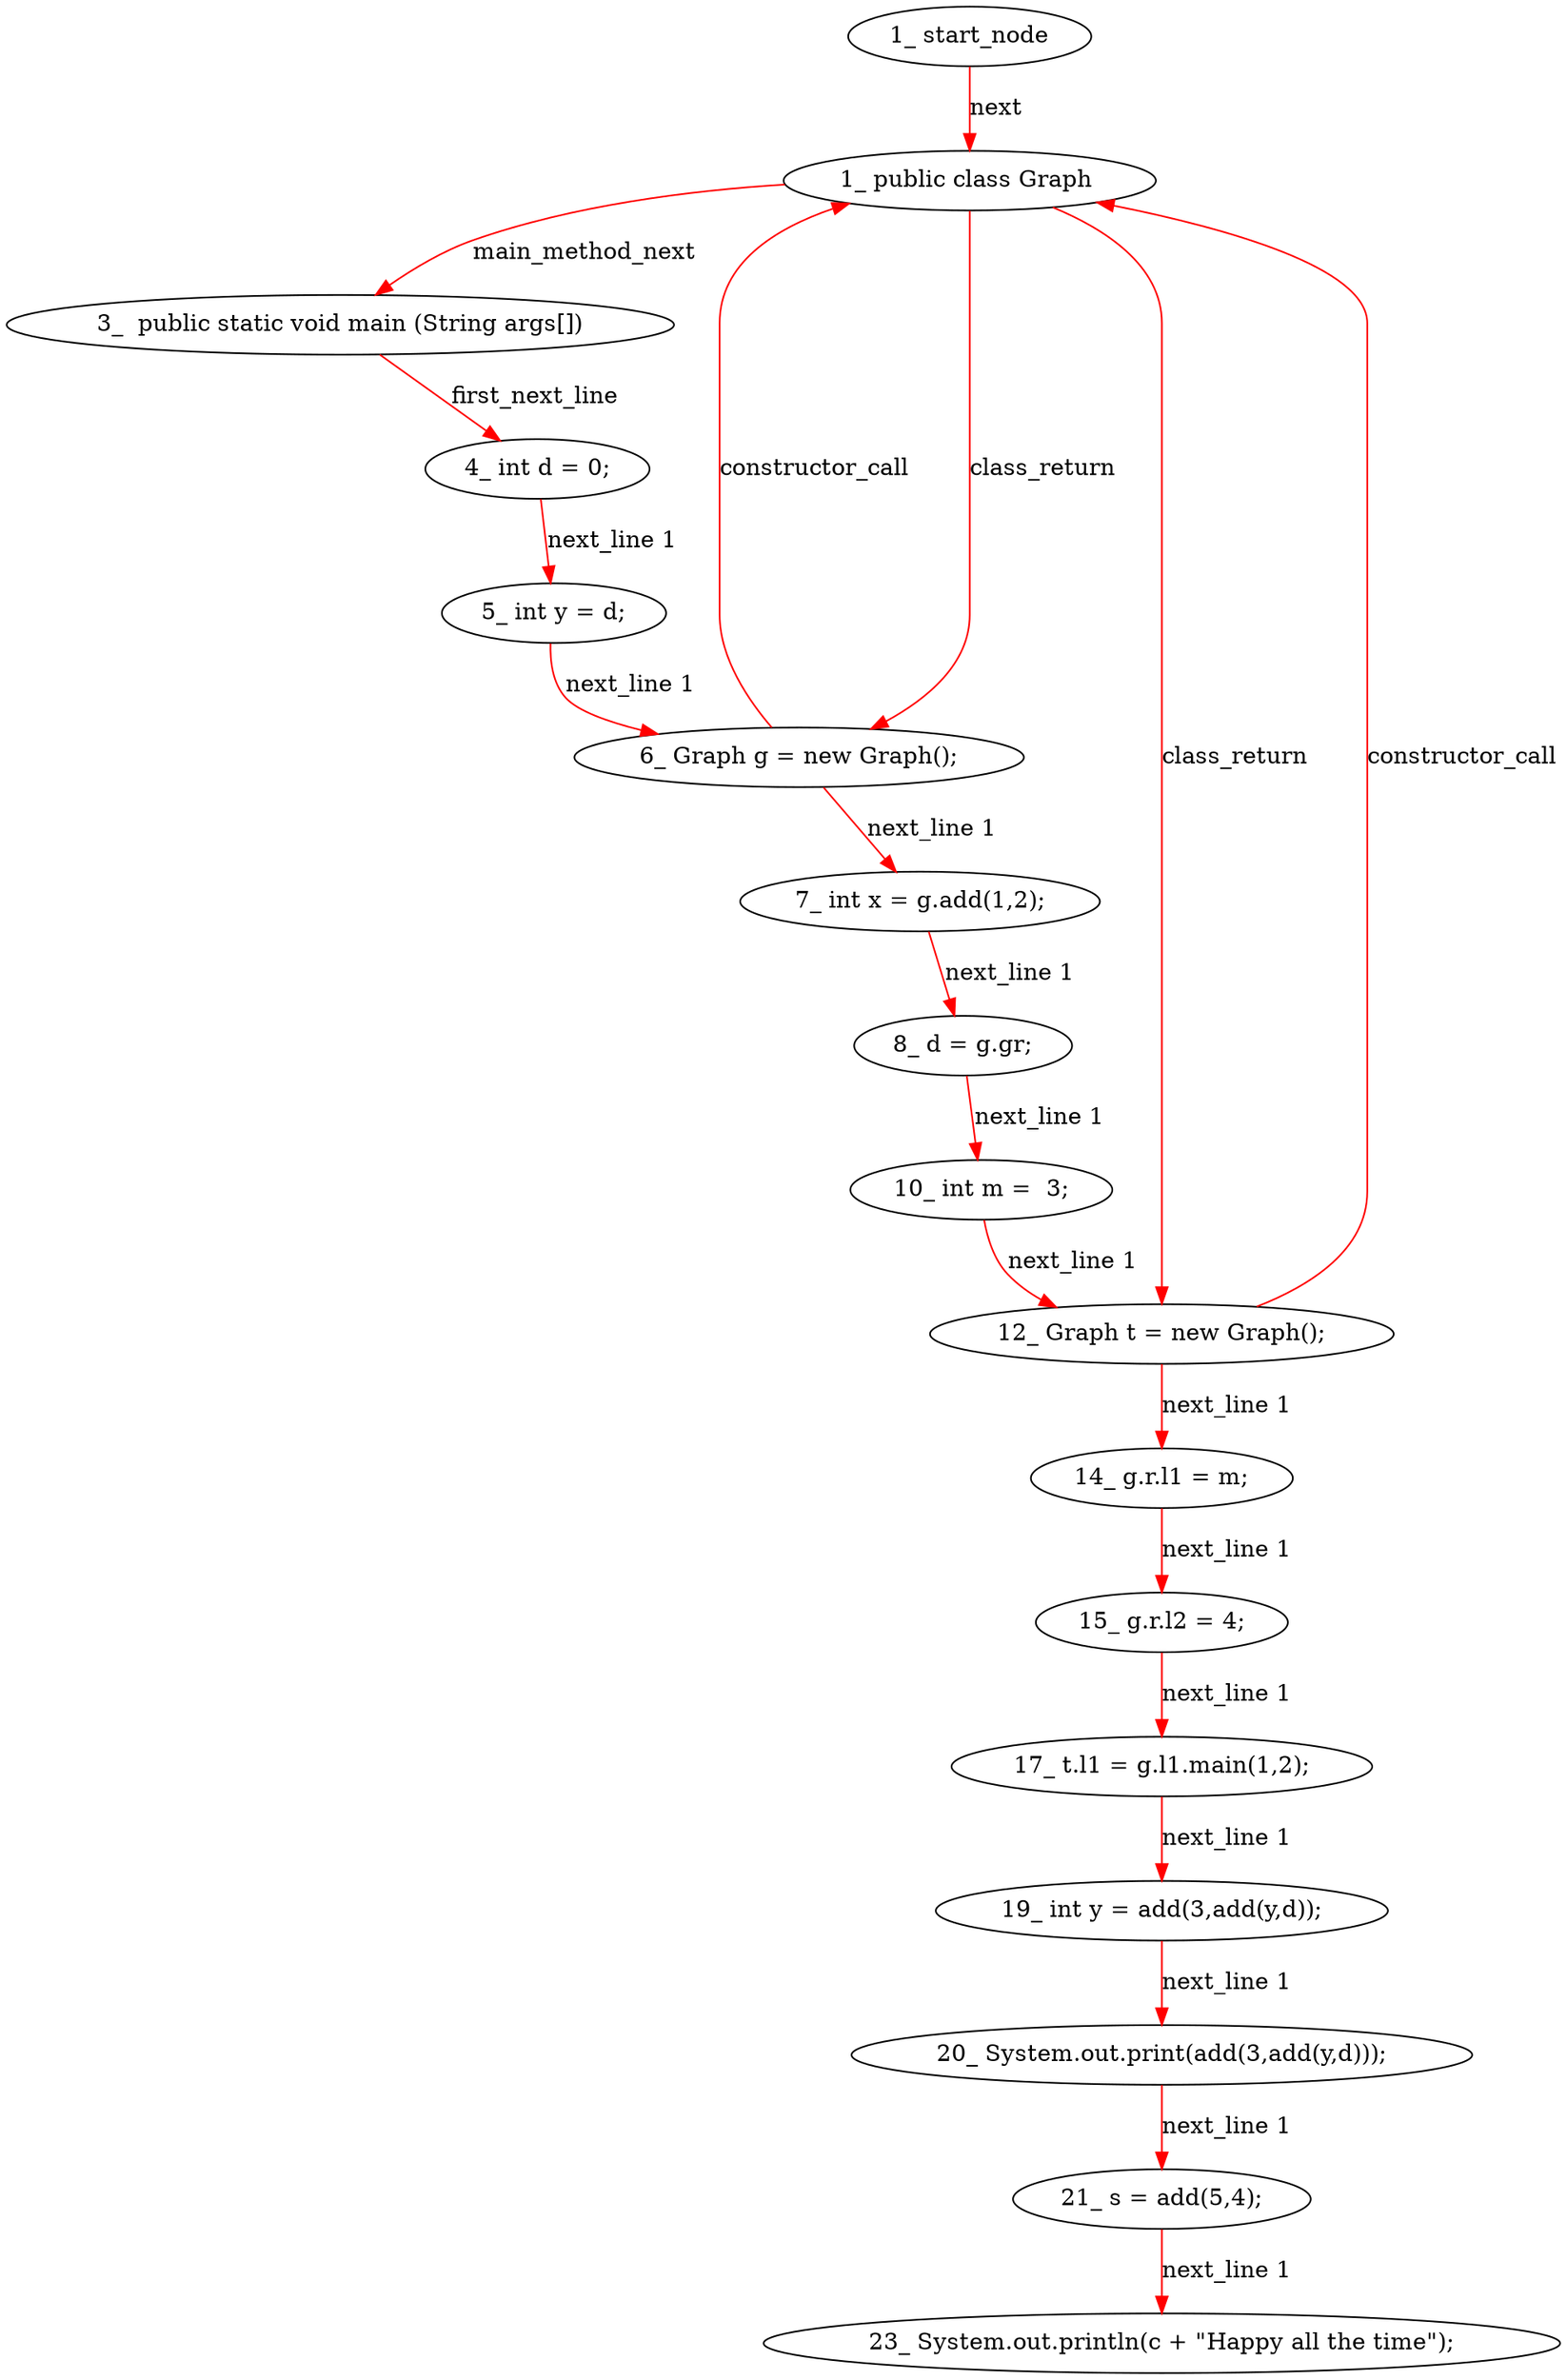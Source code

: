 digraph  {
6 [label="1_\ public\ class\ Graph\ ", type_label=class_declaration];
10 [label="3_\ \ public\ static\ void\ main\ \(String\ args\[\]\)", type_label=method_declaration];
20 [label="4_\ int\ d\ =\ 0;", type_label=expression_statement];
25 [label="5_\ int\ y\ =\ d;", type_label=expression_statement];
30 [label="6_\ Graph\ g\ =\ new\ Graph\(\);", type_label=expression_statement];
37 [label="7_\ int\ x\ =\ g\.add\(1,2\);", type_label=expression_statement];
47 [label="8_\ d\ =\ g\.gr;", type_label=expression_statement];
53 [label="10_\ int\ m\ =\ \ 3;", type_label=expression_statement];
58 [label="12_\ Graph\ t\ =\ new\ Graph\(\);", type_label=expression_statement];
65 [label="14_\ g\.r\.l1\ =\ m;", type_label=expression_statement];
73 [label="15_\ g\.r\.l2\ =\ 4;", type_label=expression_statement];
81 [label="17_\ t\.l1\ =\ g\.l1\.main\(1,2\);", type_label=expression_statement];
94 [label="19_\ int\ y\ =\ add\(3,add\(y,d\)\);", type_label=expression_statement];
107 [label="20_\ System\.out\.print\(add\(3,add\(y,d\)\)\);", type_label=expression_statement];
123 [label="21_\ s\ =\ add\(5,4\);", type_label=expression_statement];
131 [label="23_\ System\.out\.println\(c\ \+\ \"Happy\ all\ the\ time\"\);", type_label=expression_statement];
1 [label="1_\ start_node", type_label=start];
6 -> 10  [color=red, controlflow_type=main_method_next, edge_type=CFG_edge, key=0, label=main_method_next];
6 -> 30  [color=red, controlflow_type=class_return, edge_type=CFG_edge, key=0, label=class_return];
6 -> 58  [color=red, controlflow_type=class_return, edge_type=CFG_edge, key=0, label=class_return];
10 -> 20  [color=red, controlflow_type=first_next_line, edge_type=CFG_edge, key=0, label=first_next_line];
20 -> 25  [color=red, controlflow_type="next_line 1", edge_type=CFG_edge, key=0, label="next_line 1"];
25 -> 30  [color=red, controlflow_type="next_line 1", edge_type=CFG_edge, key=0, label="next_line 1"];
30 -> 37  [color=red, controlflow_type="next_line 1", edge_type=CFG_edge, key=0, label="next_line 1"];
30 -> 6  [color=red, controlflow_type="constructor_call|34", edge_type=CFG_edge, key=0, label=constructor_call];
37 -> 47  [color=red, controlflow_type="next_line 1", edge_type=CFG_edge, key=0, label="next_line 1"];
47 -> 53  [color=red, controlflow_type="next_line 1", edge_type=CFG_edge, key=0, label="next_line 1"];
53 -> 58  [color=red, controlflow_type="next_line 1", edge_type=CFG_edge, key=0, label="next_line 1"];
58 -> 65  [color=red, controlflow_type="next_line 1", edge_type=CFG_edge, key=0, label="next_line 1"];
58 -> 6  [color=red, controlflow_type="constructor_call|62", edge_type=CFG_edge, key=0, label=constructor_call];
65 -> 73  [color=red, controlflow_type="next_line 1", edge_type=CFG_edge, key=0, label="next_line 1"];
73 -> 81  [color=red, controlflow_type="next_line 1", edge_type=CFG_edge, key=0, label="next_line 1"];
81 -> 94  [color=red, controlflow_type="next_line 1", edge_type=CFG_edge, key=0, label="next_line 1"];
94 -> 107  [color=red, controlflow_type="next_line 1", edge_type=CFG_edge, key=0, label="next_line 1"];
107 -> 123  [color=red, controlflow_type="next_line 1", edge_type=CFG_edge, key=0, label="next_line 1"];
123 -> 131  [color=red, controlflow_type="next_line 1", edge_type=CFG_edge, key=0, label="next_line 1"];
1 -> 6  [color=red, controlflow_type=next, edge_type=CFG_edge, key=0, label=next];
}
